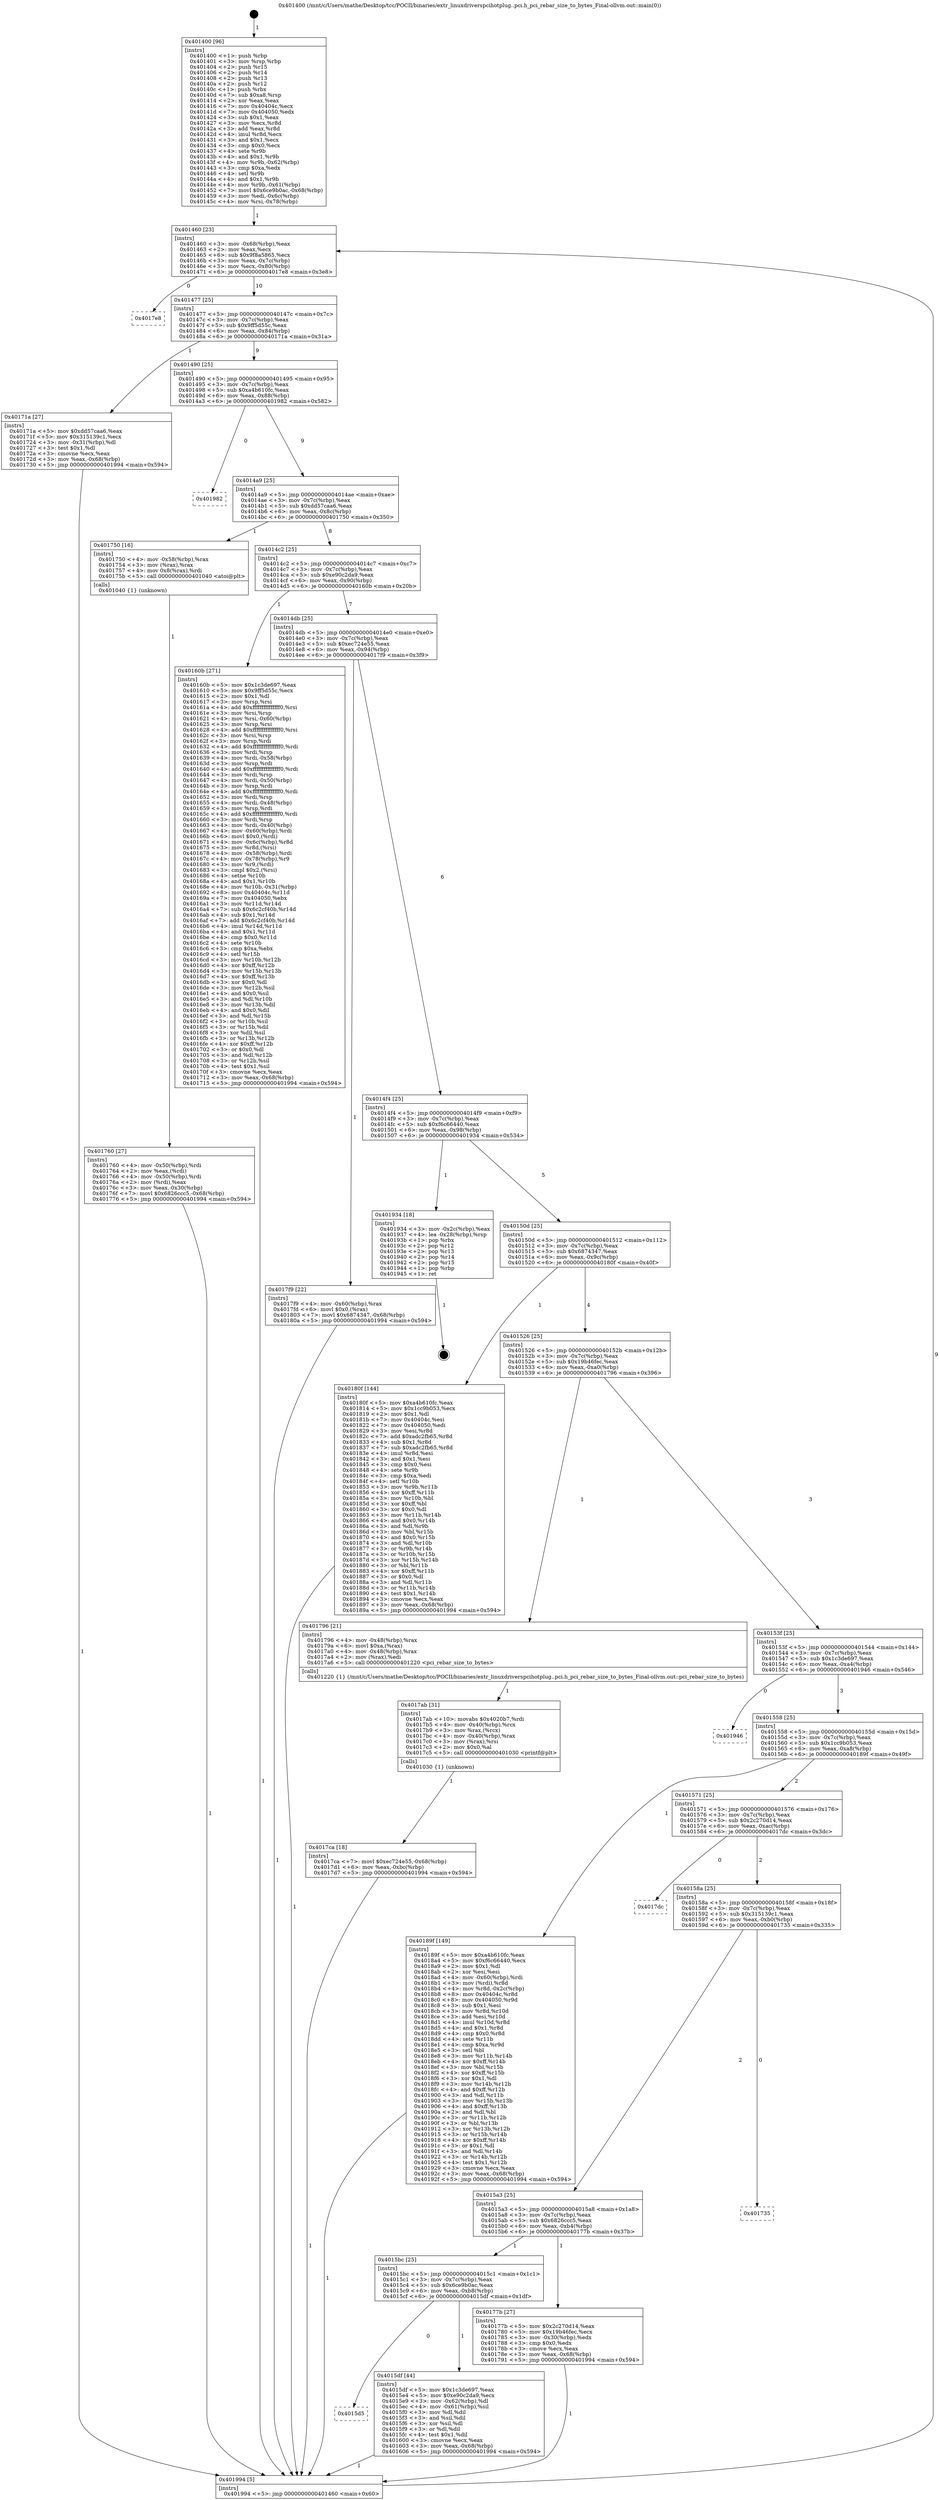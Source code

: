 digraph "0x401400" {
  label = "0x401400 (/mnt/c/Users/mathe/Desktop/tcc/POCII/binaries/extr_linuxdriverspcihotplug..pci.h_pci_rebar_size_to_bytes_Final-ollvm.out::main(0))"
  labelloc = "t"
  node[shape=record]

  Entry [label="",width=0.3,height=0.3,shape=circle,fillcolor=black,style=filled]
  "0x401460" [label="{
     0x401460 [23]\l
     | [instrs]\l
     &nbsp;&nbsp;0x401460 \<+3\>: mov -0x68(%rbp),%eax\l
     &nbsp;&nbsp;0x401463 \<+2\>: mov %eax,%ecx\l
     &nbsp;&nbsp;0x401465 \<+6\>: sub $0x9f8a5865,%ecx\l
     &nbsp;&nbsp;0x40146b \<+3\>: mov %eax,-0x7c(%rbp)\l
     &nbsp;&nbsp;0x40146e \<+3\>: mov %ecx,-0x80(%rbp)\l
     &nbsp;&nbsp;0x401471 \<+6\>: je 00000000004017e8 \<main+0x3e8\>\l
  }"]
  "0x4017e8" [label="{
     0x4017e8\l
  }", style=dashed]
  "0x401477" [label="{
     0x401477 [25]\l
     | [instrs]\l
     &nbsp;&nbsp;0x401477 \<+5\>: jmp 000000000040147c \<main+0x7c\>\l
     &nbsp;&nbsp;0x40147c \<+3\>: mov -0x7c(%rbp),%eax\l
     &nbsp;&nbsp;0x40147f \<+5\>: sub $0x9ff5d55c,%eax\l
     &nbsp;&nbsp;0x401484 \<+6\>: mov %eax,-0x84(%rbp)\l
     &nbsp;&nbsp;0x40148a \<+6\>: je 000000000040171a \<main+0x31a\>\l
  }"]
  Exit [label="",width=0.3,height=0.3,shape=circle,fillcolor=black,style=filled,peripheries=2]
  "0x40171a" [label="{
     0x40171a [27]\l
     | [instrs]\l
     &nbsp;&nbsp;0x40171a \<+5\>: mov $0xdd57caa6,%eax\l
     &nbsp;&nbsp;0x40171f \<+5\>: mov $0x315139c1,%ecx\l
     &nbsp;&nbsp;0x401724 \<+3\>: mov -0x31(%rbp),%dl\l
     &nbsp;&nbsp;0x401727 \<+3\>: test $0x1,%dl\l
     &nbsp;&nbsp;0x40172a \<+3\>: cmovne %ecx,%eax\l
     &nbsp;&nbsp;0x40172d \<+3\>: mov %eax,-0x68(%rbp)\l
     &nbsp;&nbsp;0x401730 \<+5\>: jmp 0000000000401994 \<main+0x594\>\l
  }"]
  "0x401490" [label="{
     0x401490 [25]\l
     | [instrs]\l
     &nbsp;&nbsp;0x401490 \<+5\>: jmp 0000000000401495 \<main+0x95\>\l
     &nbsp;&nbsp;0x401495 \<+3\>: mov -0x7c(%rbp),%eax\l
     &nbsp;&nbsp;0x401498 \<+5\>: sub $0xa4b610fc,%eax\l
     &nbsp;&nbsp;0x40149d \<+6\>: mov %eax,-0x88(%rbp)\l
     &nbsp;&nbsp;0x4014a3 \<+6\>: je 0000000000401982 \<main+0x582\>\l
  }"]
  "0x4017ca" [label="{
     0x4017ca [18]\l
     | [instrs]\l
     &nbsp;&nbsp;0x4017ca \<+7\>: movl $0xec724e55,-0x68(%rbp)\l
     &nbsp;&nbsp;0x4017d1 \<+6\>: mov %eax,-0xbc(%rbp)\l
     &nbsp;&nbsp;0x4017d7 \<+5\>: jmp 0000000000401994 \<main+0x594\>\l
  }"]
  "0x401982" [label="{
     0x401982\l
  }", style=dashed]
  "0x4014a9" [label="{
     0x4014a9 [25]\l
     | [instrs]\l
     &nbsp;&nbsp;0x4014a9 \<+5\>: jmp 00000000004014ae \<main+0xae\>\l
     &nbsp;&nbsp;0x4014ae \<+3\>: mov -0x7c(%rbp),%eax\l
     &nbsp;&nbsp;0x4014b1 \<+5\>: sub $0xdd57caa6,%eax\l
     &nbsp;&nbsp;0x4014b6 \<+6\>: mov %eax,-0x8c(%rbp)\l
     &nbsp;&nbsp;0x4014bc \<+6\>: je 0000000000401750 \<main+0x350\>\l
  }"]
  "0x4017ab" [label="{
     0x4017ab [31]\l
     | [instrs]\l
     &nbsp;&nbsp;0x4017ab \<+10\>: movabs $0x4020b7,%rdi\l
     &nbsp;&nbsp;0x4017b5 \<+4\>: mov -0x40(%rbp),%rcx\l
     &nbsp;&nbsp;0x4017b9 \<+3\>: mov %rax,(%rcx)\l
     &nbsp;&nbsp;0x4017bc \<+4\>: mov -0x40(%rbp),%rax\l
     &nbsp;&nbsp;0x4017c0 \<+3\>: mov (%rax),%rsi\l
     &nbsp;&nbsp;0x4017c3 \<+2\>: mov $0x0,%al\l
     &nbsp;&nbsp;0x4017c5 \<+5\>: call 0000000000401030 \<printf@plt\>\l
     | [calls]\l
     &nbsp;&nbsp;0x401030 \{1\} (unknown)\l
  }"]
  "0x401750" [label="{
     0x401750 [16]\l
     | [instrs]\l
     &nbsp;&nbsp;0x401750 \<+4\>: mov -0x58(%rbp),%rax\l
     &nbsp;&nbsp;0x401754 \<+3\>: mov (%rax),%rax\l
     &nbsp;&nbsp;0x401757 \<+4\>: mov 0x8(%rax),%rdi\l
     &nbsp;&nbsp;0x40175b \<+5\>: call 0000000000401040 \<atoi@plt\>\l
     | [calls]\l
     &nbsp;&nbsp;0x401040 \{1\} (unknown)\l
  }"]
  "0x4014c2" [label="{
     0x4014c2 [25]\l
     | [instrs]\l
     &nbsp;&nbsp;0x4014c2 \<+5\>: jmp 00000000004014c7 \<main+0xc7\>\l
     &nbsp;&nbsp;0x4014c7 \<+3\>: mov -0x7c(%rbp),%eax\l
     &nbsp;&nbsp;0x4014ca \<+5\>: sub $0xe90c2da9,%eax\l
     &nbsp;&nbsp;0x4014cf \<+6\>: mov %eax,-0x90(%rbp)\l
     &nbsp;&nbsp;0x4014d5 \<+6\>: je 000000000040160b \<main+0x20b\>\l
  }"]
  "0x401760" [label="{
     0x401760 [27]\l
     | [instrs]\l
     &nbsp;&nbsp;0x401760 \<+4\>: mov -0x50(%rbp),%rdi\l
     &nbsp;&nbsp;0x401764 \<+2\>: mov %eax,(%rdi)\l
     &nbsp;&nbsp;0x401766 \<+4\>: mov -0x50(%rbp),%rdi\l
     &nbsp;&nbsp;0x40176a \<+2\>: mov (%rdi),%eax\l
     &nbsp;&nbsp;0x40176c \<+3\>: mov %eax,-0x30(%rbp)\l
     &nbsp;&nbsp;0x40176f \<+7\>: movl $0x6826ccc5,-0x68(%rbp)\l
     &nbsp;&nbsp;0x401776 \<+5\>: jmp 0000000000401994 \<main+0x594\>\l
  }"]
  "0x40160b" [label="{
     0x40160b [271]\l
     | [instrs]\l
     &nbsp;&nbsp;0x40160b \<+5\>: mov $0x1c3de697,%eax\l
     &nbsp;&nbsp;0x401610 \<+5\>: mov $0x9ff5d55c,%ecx\l
     &nbsp;&nbsp;0x401615 \<+2\>: mov $0x1,%dl\l
     &nbsp;&nbsp;0x401617 \<+3\>: mov %rsp,%rsi\l
     &nbsp;&nbsp;0x40161a \<+4\>: add $0xfffffffffffffff0,%rsi\l
     &nbsp;&nbsp;0x40161e \<+3\>: mov %rsi,%rsp\l
     &nbsp;&nbsp;0x401621 \<+4\>: mov %rsi,-0x60(%rbp)\l
     &nbsp;&nbsp;0x401625 \<+3\>: mov %rsp,%rsi\l
     &nbsp;&nbsp;0x401628 \<+4\>: add $0xfffffffffffffff0,%rsi\l
     &nbsp;&nbsp;0x40162c \<+3\>: mov %rsi,%rsp\l
     &nbsp;&nbsp;0x40162f \<+3\>: mov %rsp,%rdi\l
     &nbsp;&nbsp;0x401632 \<+4\>: add $0xfffffffffffffff0,%rdi\l
     &nbsp;&nbsp;0x401636 \<+3\>: mov %rdi,%rsp\l
     &nbsp;&nbsp;0x401639 \<+4\>: mov %rdi,-0x58(%rbp)\l
     &nbsp;&nbsp;0x40163d \<+3\>: mov %rsp,%rdi\l
     &nbsp;&nbsp;0x401640 \<+4\>: add $0xfffffffffffffff0,%rdi\l
     &nbsp;&nbsp;0x401644 \<+3\>: mov %rdi,%rsp\l
     &nbsp;&nbsp;0x401647 \<+4\>: mov %rdi,-0x50(%rbp)\l
     &nbsp;&nbsp;0x40164b \<+3\>: mov %rsp,%rdi\l
     &nbsp;&nbsp;0x40164e \<+4\>: add $0xfffffffffffffff0,%rdi\l
     &nbsp;&nbsp;0x401652 \<+3\>: mov %rdi,%rsp\l
     &nbsp;&nbsp;0x401655 \<+4\>: mov %rdi,-0x48(%rbp)\l
     &nbsp;&nbsp;0x401659 \<+3\>: mov %rsp,%rdi\l
     &nbsp;&nbsp;0x40165c \<+4\>: add $0xfffffffffffffff0,%rdi\l
     &nbsp;&nbsp;0x401660 \<+3\>: mov %rdi,%rsp\l
     &nbsp;&nbsp;0x401663 \<+4\>: mov %rdi,-0x40(%rbp)\l
     &nbsp;&nbsp;0x401667 \<+4\>: mov -0x60(%rbp),%rdi\l
     &nbsp;&nbsp;0x40166b \<+6\>: movl $0x0,(%rdi)\l
     &nbsp;&nbsp;0x401671 \<+4\>: mov -0x6c(%rbp),%r8d\l
     &nbsp;&nbsp;0x401675 \<+3\>: mov %r8d,(%rsi)\l
     &nbsp;&nbsp;0x401678 \<+4\>: mov -0x58(%rbp),%rdi\l
     &nbsp;&nbsp;0x40167c \<+4\>: mov -0x78(%rbp),%r9\l
     &nbsp;&nbsp;0x401680 \<+3\>: mov %r9,(%rdi)\l
     &nbsp;&nbsp;0x401683 \<+3\>: cmpl $0x2,(%rsi)\l
     &nbsp;&nbsp;0x401686 \<+4\>: setne %r10b\l
     &nbsp;&nbsp;0x40168a \<+4\>: and $0x1,%r10b\l
     &nbsp;&nbsp;0x40168e \<+4\>: mov %r10b,-0x31(%rbp)\l
     &nbsp;&nbsp;0x401692 \<+8\>: mov 0x40404c,%r11d\l
     &nbsp;&nbsp;0x40169a \<+7\>: mov 0x404050,%ebx\l
     &nbsp;&nbsp;0x4016a1 \<+3\>: mov %r11d,%r14d\l
     &nbsp;&nbsp;0x4016a4 \<+7\>: sub $0x6c2cf40b,%r14d\l
     &nbsp;&nbsp;0x4016ab \<+4\>: sub $0x1,%r14d\l
     &nbsp;&nbsp;0x4016af \<+7\>: add $0x6c2cf40b,%r14d\l
     &nbsp;&nbsp;0x4016b6 \<+4\>: imul %r14d,%r11d\l
     &nbsp;&nbsp;0x4016ba \<+4\>: and $0x1,%r11d\l
     &nbsp;&nbsp;0x4016be \<+4\>: cmp $0x0,%r11d\l
     &nbsp;&nbsp;0x4016c2 \<+4\>: sete %r10b\l
     &nbsp;&nbsp;0x4016c6 \<+3\>: cmp $0xa,%ebx\l
     &nbsp;&nbsp;0x4016c9 \<+4\>: setl %r15b\l
     &nbsp;&nbsp;0x4016cd \<+3\>: mov %r10b,%r12b\l
     &nbsp;&nbsp;0x4016d0 \<+4\>: xor $0xff,%r12b\l
     &nbsp;&nbsp;0x4016d4 \<+3\>: mov %r15b,%r13b\l
     &nbsp;&nbsp;0x4016d7 \<+4\>: xor $0xff,%r13b\l
     &nbsp;&nbsp;0x4016db \<+3\>: xor $0x0,%dl\l
     &nbsp;&nbsp;0x4016de \<+3\>: mov %r12b,%sil\l
     &nbsp;&nbsp;0x4016e1 \<+4\>: and $0x0,%sil\l
     &nbsp;&nbsp;0x4016e5 \<+3\>: and %dl,%r10b\l
     &nbsp;&nbsp;0x4016e8 \<+3\>: mov %r13b,%dil\l
     &nbsp;&nbsp;0x4016eb \<+4\>: and $0x0,%dil\l
     &nbsp;&nbsp;0x4016ef \<+3\>: and %dl,%r15b\l
     &nbsp;&nbsp;0x4016f2 \<+3\>: or %r10b,%sil\l
     &nbsp;&nbsp;0x4016f5 \<+3\>: or %r15b,%dil\l
     &nbsp;&nbsp;0x4016f8 \<+3\>: xor %dil,%sil\l
     &nbsp;&nbsp;0x4016fb \<+3\>: or %r13b,%r12b\l
     &nbsp;&nbsp;0x4016fe \<+4\>: xor $0xff,%r12b\l
     &nbsp;&nbsp;0x401702 \<+3\>: or $0x0,%dl\l
     &nbsp;&nbsp;0x401705 \<+3\>: and %dl,%r12b\l
     &nbsp;&nbsp;0x401708 \<+3\>: or %r12b,%sil\l
     &nbsp;&nbsp;0x40170b \<+4\>: test $0x1,%sil\l
     &nbsp;&nbsp;0x40170f \<+3\>: cmovne %ecx,%eax\l
     &nbsp;&nbsp;0x401712 \<+3\>: mov %eax,-0x68(%rbp)\l
     &nbsp;&nbsp;0x401715 \<+5\>: jmp 0000000000401994 \<main+0x594\>\l
  }"]
  "0x4014db" [label="{
     0x4014db [25]\l
     | [instrs]\l
     &nbsp;&nbsp;0x4014db \<+5\>: jmp 00000000004014e0 \<main+0xe0\>\l
     &nbsp;&nbsp;0x4014e0 \<+3\>: mov -0x7c(%rbp),%eax\l
     &nbsp;&nbsp;0x4014e3 \<+5\>: sub $0xec724e55,%eax\l
     &nbsp;&nbsp;0x4014e8 \<+6\>: mov %eax,-0x94(%rbp)\l
     &nbsp;&nbsp;0x4014ee \<+6\>: je 00000000004017f9 \<main+0x3f9\>\l
  }"]
  "0x401400" [label="{
     0x401400 [96]\l
     | [instrs]\l
     &nbsp;&nbsp;0x401400 \<+1\>: push %rbp\l
     &nbsp;&nbsp;0x401401 \<+3\>: mov %rsp,%rbp\l
     &nbsp;&nbsp;0x401404 \<+2\>: push %r15\l
     &nbsp;&nbsp;0x401406 \<+2\>: push %r14\l
     &nbsp;&nbsp;0x401408 \<+2\>: push %r13\l
     &nbsp;&nbsp;0x40140a \<+2\>: push %r12\l
     &nbsp;&nbsp;0x40140c \<+1\>: push %rbx\l
     &nbsp;&nbsp;0x40140d \<+7\>: sub $0xa8,%rsp\l
     &nbsp;&nbsp;0x401414 \<+2\>: xor %eax,%eax\l
     &nbsp;&nbsp;0x401416 \<+7\>: mov 0x40404c,%ecx\l
     &nbsp;&nbsp;0x40141d \<+7\>: mov 0x404050,%edx\l
     &nbsp;&nbsp;0x401424 \<+3\>: sub $0x1,%eax\l
     &nbsp;&nbsp;0x401427 \<+3\>: mov %ecx,%r8d\l
     &nbsp;&nbsp;0x40142a \<+3\>: add %eax,%r8d\l
     &nbsp;&nbsp;0x40142d \<+4\>: imul %r8d,%ecx\l
     &nbsp;&nbsp;0x401431 \<+3\>: and $0x1,%ecx\l
     &nbsp;&nbsp;0x401434 \<+3\>: cmp $0x0,%ecx\l
     &nbsp;&nbsp;0x401437 \<+4\>: sete %r9b\l
     &nbsp;&nbsp;0x40143b \<+4\>: and $0x1,%r9b\l
     &nbsp;&nbsp;0x40143f \<+4\>: mov %r9b,-0x62(%rbp)\l
     &nbsp;&nbsp;0x401443 \<+3\>: cmp $0xa,%edx\l
     &nbsp;&nbsp;0x401446 \<+4\>: setl %r9b\l
     &nbsp;&nbsp;0x40144a \<+4\>: and $0x1,%r9b\l
     &nbsp;&nbsp;0x40144e \<+4\>: mov %r9b,-0x61(%rbp)\l
     &nbsp;&nbsp;0x401452 \<+7\>: movl $0x6ce9b0ac,-0x68(%rbp)\l
     &nbsp;&nbsp;0x401459 \<+3\>: mov %edi,-0x6c(%rbp)\l
     &nbsp;&nbsp;0x40145c \<+4\>: mov %rsi,-0x78(%rbp)\l
  }"]
  "0x4017f9" [label="{
     0x4017f9 [22]\l
     | [instrs]\l
     &nbsp;&nbsp;0x4017f9 \<+4\>: mov -0x60(%rbp),%rax\l
     &nbsp;&nbsp;0x4017fd \<+6\>: movl $0x0,(%rax)\l
     &nbsp;&nbsp;0x401803 \<+7\>: movl $0x6874347,-0x68(%rbp)\l
     &nbsp;&nbsp;0x40180a \<+5\>: jmp 0000000000401994 \<main+0x594\>\l
  }"]
  "0x4014f4" [label="{
     0x4014f4 [25]\l
     | [instrs]\l
     &nbsp;&nbsp;0x4014f4 \<+5\>: jmp 00000000004014f9 \<main+0xf9\>\l
     &nbsp;&nbsp;0x4014f9 \<+3\>: mov -0x7c(%rbp),%eax\l
     &nbsp;&nbsp;0x4014fc \<+5\>: sub $0xf6c66440,%eax\l
     &nbsp;&nbsp;0x401501 \<+6\>: mov %eax,-0x98(%rbp)\l
     &nbsp;&nbsp;0x401507 \<+6\>: je 0000000000401934 \<main+0x534\>\l
  }"]
  "0x401994" [label="{
     0x401994 [5]\l
     | [instrs]\l
     &nbsp;&nbsp;0x401994 \<+5\>: jmp 0000000000401460 \<main+0x60\>\l
  }"]
  "0x401934" [label="{
     0x401934 [18]\l
     | [instrs]\l
     &nbsp;&nbsp;0x401934 \<+3\>: mov -0x2c(%rbp),%eax\l
     &nbsp;&nbsp;0x401937 \<+4\>: lea -0x28(%rbp),%rsp\l
     &nbsp;&nbsp;0x40193b \<+1\>: pop %rbx\l
     &nbsp;&nbsp;0x40193c \<+2\>: pop %r12\l
     &nbsp;&nbsp;0x40193e \<+2\>: pop %r13\l
     &nbsp;&nbsp;0x401940 \<+2\>: pop %r14\l
     &nbsp;&nbsp;0x401942 \<+2\>: pop %r15\l
     &nbsp;&nbsp;0x401944 \<+1\>: pop %rbp\l
     &nbsp;&nbsp;0x401945 \<+1\>: ret\l
  }"]
  "0x40150d" [label="{
     0x40150d [25]\l
     | [instrs]\l
     &nbsp;&nbsp;0x40150d \<+5\>: jmp 0000000000401512 \<main+0x112\>\l
     &nbsp;&nbsp;0x401512 \<+3\>: mov -0x7c(%rbp),%eax\l
     &nbsp;&nbsp;0x401515 \<+5\>: sub $0x6874347,%eax\l
     &nbsp;&nbsp;0x40151a \<+6\>: mov %eax,-0x9c(%rbp)\l
     &nbsp;&nbsp;0x401520 \<+6\>: je 000000000040180f \<main+0x40f\>\l
  }"]
  "0x4015d5" [label="{
     0x4015d5\l
  }", style=dashed]
  "0x40180f" [label="{
     0x40180f [144]\l
     | [instrs]\l
     &nbsp;&nbsp;0x40180f \<+5\>: mov $0xa4b610fc,%eax\l
     &nbsp;&nbsp;0x401814 \<+5\>: mov $0x1cc9b053,%ecx\l
     &nbsp;&nbsp;0x401819 \<+2\>: mov $0x1,%dl\l
     &nbsp;&nbsp;0x40181b \<+7\>: mov 0x40404c,%esi\l
     &nbsp;&nbsp;0x401822 \<+7\>: mov 0x404050,%edi\l
     &nbsp;&nbsp;0x401829 \<+3\>: mov %esi,%r8d\l
     &nbsp;&nbsp;0x40182c \<+7\>: add $0xadc2fb65,%r8d\l
     &nbsp;&nbsp;0x401833 \<+4\>: sub $0x1,%r8d\l
     &nbsp;&nbsp;0x401837 \<+7\>: sub $0xadc2fb65,%r8d\l
     &nbsp;&nbsp;0x40183e \<+4\>: imul %r8d,%esi\l
     &nbsp;&nbsp;0x401842 \<+3\>: and $0x1,%esi\l
     &nbsp;&nbsp;0x401845 \<+3\>: cmp $0x0,%esi\l
     &nbsp;&nbsp;0x401848 \<+4\>: sete %r9b\l
     &nbsp;&nbsp;0x40184c \<+3\>: cmp $0xa,%edi\l
     &nbsp;&nbsp;0x40184f \<+4\>: setl %r10b\l
     &nbsp;&nbsp;0x401853 \<+3\>: mov %r9b,%r11b\l
     &nbsp;&nbsp;0x401856 \<+4\>: xor $0xff,%r11b\l
     &nbsp;&nbsp;0x40185a \<+3\>: mov %r10b,%bl\l
     &nbsp;&nbsp;0x40185d \<+3\>: xor $0xff,%bl\l
     &nbsp;&nbsp;0x401860 \<+3\>: xor $0x0,%dl\l
     &nbsp;&nbsp;0x401863 \<+3\>: mov %r11b,%r14b\l
     &nbsp;&nbsp;0x401866 \<+4\>: and $0x0,%r14b\l
     &nbsp;&nbsp;0x40186a \<+3\>: and %dl,%r9b\l
     &nbsp;&nbsp;0x40186d \<+3\>: mov %bl,%r15b\l
     &nbsp;&nbsp;0x401870 \<+4\>: and $0x0,%r15b\l
     &nbsp;&nbsp;0x401874 \<+3\>: and %dl,%r10b\l
     &nbsp;&nbsp;0x401877 \<+3\>: or %r9b,%r14b\l
     &nbsp;&nbsp;0x40187a \<+3\>: or %r10b,%r15b\l
     &nbsp;&nbsp;0x40187d \<+3\>: xor %r15b,%r14b\l
     &nbsp;&nbsp;0x401880 \<+3\>: or %bl,%r11b\l
     &nbsp;&nbsp;0x401883 \<+4\>: xor $0xff,%r11b\l
     &nbsp;&nbsp;0x401887 \<+3\>: or $0x0,%dl\l
     &nbsp;&nbsp;0x40188a \<+3\>: and %dl,%r11b\l
     &nbsp;&nbsp;0x40188d \<+3\>: or %r11b,%r14b\l
     &nbsp;&nbsp;0x401890 \<+4\>: test $0x1,%r14b\l
     &nbsp;&nbsp;0x401894 \<+3\>: cmovne %ecx,%eax\l
     &nbsp;&nbsp;0x401897 \<+3\>: mov %eax,-0x68(%rbp)\l
     &nbsp;&nbsp;0x40189a \<+5\>: jmp 0000000000401994 \<main+0x594\>\l
  }"]
  "0x401526" [label="{
     0x401526 [25]\l
     | [instrs]\l
     &nbsp;&nbsp;0x401526 \<+5\>: jmp 000000000040152b \<main+0x12b\>\l
     &nbsp;&nbsp;0x40152b \<+3\>: mov -0x7c(%rbp),%eax\l
     &nbsp;&nbsp;0x40152e \<+5\>: sub $0x19b46fec,%eax\l
     &nbsp;&nbsp;0x401533 \<+6\>: mov %eax,-0xa0(%rbp)\l
     &nbsp;&nbsp;0x401539 \<+6\>: je 0000000000401796 \<main+0x396\>\l
  }"]
  "0x4015df" [label="{
     0x4015df [44]\l
     | [instrs]\l
     &nbsp;&nbsp;0x4015df \<+5\>: mov $0x1c3de697,%eax\l
     &nbsp;&nbsp;0x4015e4 \<+5\>: mov $0xe90c2da9,%ecx\l
     &nbsp;&nbsp;0x4015e9 \<+3\>: mov -0x62(%rbp),%dl\l
     &nbsp;&nbsp;0x4015ec \<+4\>: mov -0x61(%rbp),%sil\l
     &nbsp;&nbsp;0x4015f0 \<+3\>: mov %dl,%dil\l
     &nbsp;&nbsp;0x4015f3 \<+3\>: and %sil,%dil\l
     &nbsp;&nbsp;0x4015f6 \<+3\>: xor %sil,%dl\l
     &nbsp;&nbsp;0x4015f9 \<+3\>: or %dl,%dil\l
     &nbsp;&nbsp;0x4015fc \<+4\>: test $0x1,%dil\l
     &nbsp;&nbsp;0x401600 \<+3\>: cmovne %ecx,%eax\l
     &nbsp;&nbsp;0x401603 \<+3\>: mov %eax,-0x68(%rbp)\l
     &nbsp;&nbsp;0x401606 \<+5\>: jmp 0000000000401994 \<main+0x594\>\l
  }"]
  "0x401796" [label="{
     0x401796 [21]\l
     | [instrs]\l
     &nbsp;&nbsp;0x401796 \<+4\>: mov -0x48(%rbp),%rax\l
     &nbsp;&nbsp;0x40179a \<+6\>: movl $0xa,(%rax)\l
     &nbsp;&nbsp;0x4017a0 \<+4\>: mov -0x48(%rbp),%rax\l
     &nbsp;&nbsp;0x4017a4 \<+2\>: mov (%rax),%edi\l
     &nbsp;&nbsp;0x4017a6 \<+5\>: call 0000000000401220 \<pci_rebar_size_to_bytes\>\l
     | [calls]\l
     &nbsp;&nbsp;0x401220 \{1\} (/mnt/c/Users/mathe/Desktop/tcc/POCII/binaries/extr_linuxdriverspcihotplug..pci.h_pci_rebar_size_to_bytes_Final-ollvm.out::pci_rebar_size_to_bytes)\l
  }"]
  "0x40153f" [label="{
     0x40153f [25]\l
     | [instrs]\l
     &nbsp;&nbsp;0x40153f \<+5\>: jmp 0000000000401544 \<main+0x144\>\l
     &nbsp;&nbsp;0x401544 \<+3\>: mov -0x7c(%rbp),%eax\l
     &nbsp;&nbsp;0x401547 \<+5\>: sub $0x1c3de697,%eax\l
     &nbsp;&nbsp;0x40154c \<+6\>: mov %eax,-0xa4(%rbp)\l
     &nbsp;&nbsp;0x401552 \<+6\>: je 0000000000401946 \<main+0x546\>\l
  }"]
  "0x4015bc" [label="{
     0x4015bc [25]\l
     | [instrs]\l
     &nbsp;&nbsp;0x4015bc \<+5\>: jmp 00000000004015c1 \<main+0x1c1\>\l
     &nbsp;&nbsp;0x4015c1 \<+3\>: mov -0x7c(%rbp),%eax\l
     &nbsp;&nbsp;0x4015c4 \<+5\>: sub $0x6ce9b0ac,%eax\l
     &nbsp;&nbsp;0x4015c9 \<+6\>: mov %eax,-0xb8(%rbp)\l
     &nbsp;&nbsp;0x4015cf \<+6\>: je 00000000004015df \<main+0x1df\>\l
  }"]
  "0x401946" [label="{
     0x401946\l
  }", style=dashed]
  "0x401558" [label="{
     0x401558 [25]\l
     | [instrs]\l
     &nbsp;&nbsp;0x401558 \<+5\>: jmp 000000000040155d \<main+0x15d\>\l
     &nbsp;&nbsp;0x40155d \<+3\>: mov -0x7c(%rbp),%eax\l
     &nbsp;&nbsp;0x401560 \<+5\>: sub $0x1cc9b053,%eax\l
     &nbsp;&nbsp;0x401565 \<+6\>: mov %eax,-0xa8(%rbp)\l
     &nbsp;&nbsp;0x40156b \<+6\>: je 000000000040189f \<main+0x49f\>\l
  }"]
  "0x40177b" [label="{
     0x40177b [27]\l
     | [instrs]\l
     &nbsp;&nbsp;0x40177b \<+5\>: mov $0x2c270d14,%eax\l
     &nbsp;&nbsp;0x401780 \<+5\>: mov $0x19b46fec,%ecx\l
     &nbsp;&nbsp;0x401785 \<+3\>: mov -0x30(%rbp),%edx\l
     &nbsp;&nbsp;0x401788 \<+3\>: cmp $0x0,%edx\l
     &nbsp;&nbsp;0x40178b \<+3\>: cmove %ecx,%eax\l
     &nbsp;&nbsp;0x40178e \<+3\>: mov %eax,-0x68(%rbp)\l
     &nbsp;&nbsp;0x401791 \<+5\>: jmp 0000000000401994 \<main+0x594\>\l
  }"]
  "0x40189f" [label="{
     0x40189f [149]\l
     | [instrs]\l
     &nbsp;&nbsp;0x40189f \<+5\>: mov $0xa4b610fc,%eax\l
     &nbsp;&nbsp;0x4018a4 \<+5\>: mov $0xf6c66440,%ecx\l
     &nbsp;&nbsp;0x4018a9 \<+2\>: mov $0x1,%dl\l
     &nbsp;&nbsp;0x4018ab \<+2\>: xor %esi,%esi\l
     &nbsp;&nbsp;0x4018ad \<+4\>: mov -0x60(%rbp),%rdi\l
     &nbsp;&nbsp;0x4018b1 \<+3\>: mov (%rdi),%r8d\l
     &nbsp;&nbsp;0x4018b4 \<+4\>: mov %r8d,-0x2c(%rbp)\l
     &nbsp;&nbsp;0x4018b8 \<+8\>: mov 0x40404c,%r8d\l
     &nbsp;&nbsp;0x4018c0 \<+8\>: mov 0x404050,%r9d\l
     &nbsp;&nbsp;0x4018c8 \<+3\>: sub $0x1,%esi\l
     &nbsp;&nbsp;0x4018cb \<+3\>: mov %r8d,%r10d\l
     &nbsp;&nbsp;0x4018ce \<+3\>: add %esi,%r10d\l
     &nbsp;&nbsp;0x4018d1 \<+4\>: imul %r10d,%r8d\l
     &nbsp;&nbsp;0x4018d5 \<+4\>: and $0x1,%r8d\l
     &nbsp;&nbsp;0x4018d9 \<+4\>: cmp $0x0,%r8d\l
     &nbsp;&nbsp;0x4018dd \<+4\>: sete %r11b\l
     &nbsp;&nbsp;0x4018e1 \<+4\>: cmp $0xa,%r9d\l
     &nbsp;&nbsp;0x4018e5 \<+3\>: setl %bl\l
     &nbsp;&nbsp;0x4018e8 \<+3\>: mov %r11b,%r14b\l
     &nbsp;&nbsp;0x4018eb \<+4\>: xor $0xff,%r14b\l
     &nbsp;&nbsp;0x4018ef \<+3\>: mov %bl,%r15b\l
     &nbsp;&nbsp;0x4018f2 \<+4\>: xor $0xff,%r15b\l
     &nbsp;&nbsp;0x4018f6 \<+3\>: xor $0x1,%dl\l
     &nbsp;&nbsp;0x4018f9 \<+3\>: mov %r14b,%r12b\l
     &nbsp;&nbsp;0x4018fc \<+4\>: and $0xff,%r12b\l
     &nbsp;&nbsp;0x401900 \<+3\>: and %dl,%r11b\l
     &nbsp;&nbsp;0x401903 \<+3\>: mov %r15b,%r13b\l
     &nbsp;&nbsp;0x401906 \<+4\>: and $0xff,%r13b\l
     &nbsp;&nbsp;0x40190a \<+2\>: and %dl,%bl\l
     &nbsp;&nbsp;0x40190c \<+3\>: or %r11b,%r12b\l
     &nbsp;&nbsp;0x40190f \<+3\>: or %bl,%r13b\l
     &nbsp;&nbsp;0x401912 \<+3\>: xor %r13b,%r12b\l
     &nbsp;&nbsp;0x401915 \<+3\>: or %r15b,%r14b\l
     &nbsp;&nbsp;0x401918 \<+4\>: xor $0xff,%r14b\l
     &nbsp;&nbsp;0x40191c \<+3\>: or $0x1,%dl\l
     &nbsp;&nbsp;0x40191f \<+3\>: and %dl,%r14b\l
     &nbsp;&nbsp;0x401922 \<+3\>: or %r14b,%r12b\l
     &nbsp;&nbsp;0x401925 \<+4\>: test $0x1,%r12b\l
     &nbsp;&nbsp;0x401929 \<+3\>: cmovne %ecx,%eax\l
     &nbsp;&nbsp;0x40192c \<+3\>: mov %eax,-0x68(%rbp)\l
     &nbsp;&nbsp;0x40192f \<+5\>: jmp 0000000000401994 \<main+0x594\>\l
  }"]
  "0x401571" [label="{
     0x401571 [25]\l
     | [instrs]\l
     &nbsp;&nbsp;0x401571 \<+5\>: jmp 0000000000401576 \<main+0x176\>\l
     &nbsp;&nbsp;0x401576 \<+3\>: mov -0x7c(%rbp),%eax\l
     &nbsp;&nbsp;0x401579 \<+5\>: sub $0x2c270d14,%eax\l
     &nbsp;&nbsp;0x40157e \<+6\>: mov %eax,-0xac(%rbp)\l
     &nbsp;&nbsp;0x401584 \<+6\>: je 00000000004017dc \<main+0x3dc\>\l
  }"]
  "0x4015a3" [label="{
     0x4015a3 [25]\l
     | [instrs]\l
     &nbsp;&nbsp;0x4015a3 \<+5\>: jmp 00000000004015a8 \<main+0x1a8\>\l
     &nbsp;&nbsp;0x4015a8 \<+3\>: mov -0x7c(%rbp),%eax\l
     &nbsp;&nbsp;0x4015ab \<+5\>: sub $0x6826ccc5,%eax\l
     &nbsp;&nbsp;0x4015b0 \<+6\>: mov %eax,-0xb4(%rbp)\l
     &nbsp;&nbsp;0x4015b6 \<+6\>: je 000000000040177b \<main+0x37b\>\l
  }"]
  "0x4017dc" [label="{
     0x4017dc\l
  }", style=dashed]
  "0x40158a" [label="{
     0x40158a [25]\l
     | [instrs]\l
     &nbsp;&nbsp;0x40158a \<+5\>: jmp 000000000040158f \<main+0x18f\>\l
     &nbsp;&nbsp;0x40158f \<+3\>: mov -0x7c(%rbp),%eax\l
     &nbsp;&nbsp;0x401592 \<+5\>: sub $0x315139c1,%eax\l
     &nbsp;&nbsp;0x401597 \<+6\>: mov %eax,-0xb0(%rbp)\l
     &nbsp;&nbsp;0x40159d \<+6\>: je 0000000000401735 \<main+0x335\>\l
  }"]
  "0x401735" [label="{
     0x401735\l
  }", style=dashed]
  Entry -> "0x401400" [label=" 1"]
  "0x401460" -> "0x4017e8" [label=" 0"]
  "0x401460" -> "0x401477" [label=" 10"]
  "0x401934" -> Exit [label=" 1"]
  "0x401477" -> "0x40171a" [label=" 1"]
  "0x401477" -> "0x401490" [label=" 9"]
  "0x40189f" -> "0x401994" [label=" 1"]
  "0x401490" -> "0x401982" [label=" 0"]
  "0x401490" -> "0x4014a9" [label=" 9"]
  "0x40180f" -> "0x401994" [label=" 1"]
  "0x4014a9" -> "0x401750" [label=" 1"]
  "0x4014a9" -> "0x4014c2" [label=" 8"]
  "0x4017f9" -> "0x401994" [label=" 1"]
  "0x4014c2" -> "0x40160b" [label=" 1"]
  "0x4014c2" -> "0x4014db" [label=" 7"]
  "0x4017ca" -> "0x401994" [label=" 1"]
  "0x4014db" -> "0x4017f9" [label=" 1"]
  "0x4014db" -> "0x4014f4" [label=" 6"]
  "0x401796" -> "0x4017ab" [label=" 1"]
  "0x4014f4" -> "0x401934" [label=" 1"]
  "0x4014f4" -> "0x40150d" [label=" 5"]
  "0x40177b" -> "0x401994" [label=" 1"]
  "0x40150d" -> "0x40180f" [label=" 1"]
  "0x40150d" -> "0x401526" [label=" 4"]
  "0x401760" -> "0x401994" [label=" 1"]
  "0x401526" -> "0x401796" [label=" 1"]
  "0x401526" -> "0x40153f" [label=" 3"]
  "0x401750" -> "0x401760" [label=" 1"]
  "0x40153f" -> "0x401946" [label=" 0"]
  "0x40153f" -> "0x401558" [label=" 3"]
  "0x40160b" -> "0x401994" [label=" 1"]
  "0x401558" -> "0x40189f" [label=" 1"]
  "0x401558" -> "0x401571" [label=" 2"]
  "0x4017ab" -> "0x4017ca" [label=" 1"]
  "0x401571" -> "0x4017dc" [label=" 0"]
  "0x401571" -> "0x40158a" [label=" 2"]
  "0x401400" -> "0x401460" [label=" 1"]
  "0x40158a" -> "0x401735" [label=" 0"]
  "0x40158a" -> "0x4015a3" [label=" 2"]
  "0x401994" -> "0x401460" [label=" 9"]
  "0x4015a3" -> "0x40177b" [label=" 1"]
  "0x4015a3" -> "0x4015bc" [label=" 1"]
  "0x40171a" -> "0x401994" [label=" 1"]
  "0x4015bc" -> "0x4015df" [label=" 1"]
  "0x4015bc" -> "0x4015d5" [label=" 0"]
  "0x4015df" -> "0x401994" [label=" 1"]
}
